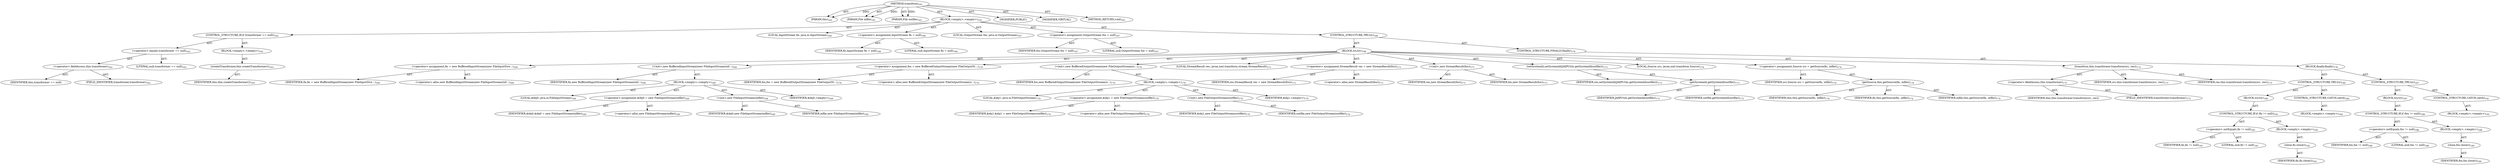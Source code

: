 digraph "transform" {  
"111669149698" [label = <(METHOD,transform)<SUB>161</SUB>> ]
"115964116993" [label = <(PARAM,this)<SUB>161</SUB>> ]
"115964117004" [label = <(PARAM,File infile)<SUB>161</SUB>> ]
"115964117005" [label = <(PARAM,File outfile)<SUB>161</SUB>> ]
"25769803780" [label = <(BLOCK,&lt;empty&gt;,&lt;empty&gt;)<SUB>161</SUB>> ]
"47244640258" [label = <(CONTROL_STRUCTURE,IF,if (transformer == null))<SUB>162</SUB>> ]
"30064771106" [label = <(&lt;operator&gt;.equals,transformer == null)<SUB>162</SUB>> ]
"30064771107" [label = <(&lt;operator&gt;.fieldAccess,this.transformer)<SUB>162</SUB>> ]
"68719476769" [label = <(IDENTIFIER,this,transformer == null)> ]
"55834574862" [label = <(FIELD_IDENTIFIER,transformer,transformer)<SUB>162</SUB>> ]
"90194313221" [label = <(LITERAL,null,transformer == null)<SUB>162</SUB>> ]
"25769803781" [label = <(BLOCK,&lt;empty&gt;,&lt;empty&gt;)<SUB>162</SUB>> ]
"30064771108" [label = <(createTransformer,this.createTransformer())<SUB>163</SUB>> ]
"68719476739" [label = <(IDENTIFIER,this,this.createTransformer())<SUB>163</SUB>> ]
"94489280512" [label = <(LOCAL,InputStream fis: java.io.InputStream)<SUB>166</SUB>> ]
"30064771109" [label = <(&lt;operator&gt;.assignment,InputStream fis = null)<SUB>166</SUB>> ]
"68719476770" [label = <(IDENTIFIER,fis,InputStream fis = null)<SUB>166</SUB>> ]
"90194313222" [label = <(LITERAL,null,InputStream fis = null)<SUB>166</SUB>> ]
"94489280513" [label = <(LOCAL,OutputStream fos: java.io.OutputStream)<SUB>167</SUB>> ]
"30064771110" [label = <(&lt;operator&gt;.assignment,OutputStream fos = null)<SUB>167</SUB>> ]
"68719476771" [label = <(IDENTIFIER,fos,OutputStream fos = null)<SUB>167</SUB>> ]
"90194313223" [label = <(LITERAL,null,OutputStream fos = null)<SUB>167</SUB>> ]
"47244640259" [label = <(CONTROL_STRUCTURE,TRY,try)<SUB>168</SUB>> ]
"25769803782" [label = <(BLOCK,try,try)<SUB>168</SUB>> ]
"30064771111" [label = <(&lt;operator&gt;.assignment,fis = new BufferedInputStream(new FileInputStre...)<SUB>169</SUB>> ]
"68719476772" [label = <(IDENTIFIER,fis,fis = new BufferedInputStream(new FileInputStre...)<SUB>169</SUB>> ]
"30064771112" [label = <(&lt;operator&gt;.alloc,new BufferedInputStream(new FileInputStream(inf...)<SUB>169</SUB>> ]
"30064771113" [label = <(&lt;init&gt;,new BufferedInputStream(new FileInputStream(inf...)<SUB>169</SUB>> ]
"68719476773" [label = <(IDENTIFIER,fis,new BufferedInputStream(new FileInputStream(inf...)<SUB>169</SUB>> ]
"25769803783" [label = <(BLOCK,&lt;empty&gt;,&lt;empty&gt;)<SUB>169</SUB>> ]
"94489280514" [label = <(LOCAL,$obj0: java.io.FileInputStream)<SUB>169</SUB>> ]
"30064771114" [label = <(&lt;operator&gt;.assignment,$obj0 = new FileInputStream(infile))<SUB>169</SUB>> ]
"68719476774" [label = <(IDENTIFIER,$obj0,$obj0 = new FileInputStream(infile))<SUB>169</SUB>> ]
"30064771115" [label = <(&lt;operator&gt;.alloc,new FileInputStream(infile))<SUB>169</SUB>> ]
"30064771116" [label = <(&lt;init&gt;,new FileInputStream(infile))<SUB>169</SUB>> ]
"68719476775" [label = <(IDENTIFIER,$obj0,new FileInputStream(infile))<SUB>169</SUB>> ]
"68719476776" [label = <(IDENTIFIER,infile,new FileInputStream(infile))<SUB>169</SUB>> ]
"68719476777" [label = <(IDENTIFIER,$obj0,&lt;empty&gt;)<SUB>169</SUB>> ]
"30064771117" [label = <(&lt;operator&gt;.assignment,fos = new BufferedOutputStream(new FileOutputSt...)<SUB>170</SUB>> ]
"68719476778" [label = <(IDENTIFIER,fos,fos = new BufferedOutputStream(new FileOutputSt...)<SUB>170</SUB>> ]
"30064771118" [label = <(&lt;operator&gt;.alloc,new BufferedOutputStream(new FileOutputStream(o...)<SUB>170</SUB>> ]
"30064771119" [label = <(&lt;init&gt;,new BufferedOutputStream(new FileOutputStream(o...)<SUB>170</SUB>> ]
"68719476779" [label = <(IDENTIFIER,fos,new BufferedOutputStream(new FileOutputStream(o...)<SUB>170</SUB>> ]
"25769803784" [label = <(BLOCK,&lt;empty&gt;,&lt;empty&gt;)<SUB>170</SUB>> ]
"94489280515" [label = <(LOCAL,$obj1: java.io.FileOutputStream)<SUB>170</SUB>> ]
"30064771120" [label = <(&lt;operator&gt;.assignment,$obj1 = new FileOutputStream(outfile))<SUB>170</SUB>> ]
"68719476780" [label = <(IDENTIFIER,$obj1,$obj1 = new FileOutputStream(outfile))<SUB>170</SUB>> ]
"30064771121" [label = <(&lt;operator&gt;.alloc,new FileOutputStream(outfile))<SUB>170</SUB>> ]
"30064771122" [label = <(&lt;init&gt;,new FileOutputStream(outfile))<SUB>170</SUB>> ]
"68719476781" [label = <(IDENTIFIER,$obj1,new FileOutputStream(outfile))<SUB>170</SUB>> ]
"68719476782" [label = <(IDENTIFIER,outfile,new FileOutputStream(outfile))<SUB>170</SUB>> ]
"68719476783" [label = <(IDENTIFIER,$obj1,&lt;empty&gt;)<SUB>170</SUB>> ]
"94489280516" [label = <(LOCAL,StreamResult res: javax.xml.transform.stream.StreamResult)<SUB>171</SUB>> ]
"30064771123" [label = <(&lt;operator&gt;.assignment,StreamResult res = new StreamResult(fos))<SUB>171</SUB>> ]
"68719476784" [label = <(IDENTIFIER,res,StreamResult res = new StreamResult(fos))<SUB>171</SUB>> ]
"30064771124" [label = <(&lt;operator&gt;.alloc,new StreamResult(fos))<SUB>171</SUB>> ]
"30064771125" [label = <(&lt;init&gt;,new StreamResult(fos))<SUB>171</SUB>> ]
"68719476785" [label = <(IDENTIFIER,res,new StreamResult(fos))<SUB>171</SUB>> ]
"68719476786" [label = <(IDENTIFIER,fos,new StreamResult(fos))<SUB>171</SUB>> ]
"30064771126" [label = <(setSystemId,setSystemId(JAXPUtils.getSystemId(outfile)))<SUB>173</SUB>> ]
"68719476787" [label = <(IDENTIFIER,res,setSystemId(JAXPUtils.getSystemId(outfile)))<SUB>173</SUB>> ]
"30064771127" [label = <(getSystemId,getSystemId(outfile))<SUB>173</SUB>> ]
"68719476788" [label = <(IDENTIFIER,JAXPUtils,getSystemId(outfile))<SUB>173</SUB>> ]
"68719476789" [label = <(IDENTIFIER,outfile,getSystemId(outfile))<SUB>173</SUB>> ]
"94489280517" [label = <(LOCAL,Source src: javax.xml.transform.Source)<SUB>174</SUB>> ]
"30064771128" [label = <(&lt;operator&gt;.assignment,Source src = getSource(fis, infile))<SUB>174</SUB>> ]
"68719476790" [label = <(IDENTIFIER,src,Source src = getSource(fis, infile))<SUB>174</SUB>> ]
"30064771129" [label = <(getSource,this.getSource(fis, infile))<SUB>174</SUB>> ]
"68719476740" [label = <(IDENTIFIER,this,this.getSource(fis, infile))<SUB>174</SUB>> ]
"68719476791" [label = <(IDENTIFIER,fis,this.getSource(fis, infile))<SUB>174</SUB>> ]
"68719476792" [label = <(IDENTIFIER,infile,this.getSource(fis, infile))<SUB>174</SUB>> ]
"30064771130" [label = <(transform,this.transformer.transform(src, res))<SUB>175</SUB>> ]
"30064771131" [label = <(&lt;operator&gt;.fieldAccess,this.transformer)<SUB>175</SUB>> ]
"68719476793" [label = <(IDENTIFIER,this,this.transformer.transform(src, res))> ]
"55834574863" [label = <(FIELD_IDENTIFIER,transformer,transformer)<SUB>175</SUB>> ]
"68719476794" [label = <(IDENTIFIER,src,this.transformer.transform(src, res))<SUB>175</SUB>> ]
"68719476795" [label = <(IDENTIFIER,res,this.transformer.transform(src, res))<SUB>175</SUB>> ]
"47244640260" [label = <(CONTROL_STRUCTURE,FINALLY,finally)<SUB>176</SUB>> ]
"25769803785" [label = <(BLOCK,finally,finally)<SUB>176</SUB>> ]
"47244640261" [label = <(CONTROL_STRUCTURE,TRY,try)<SUB>180</SUB>> ]
"25769803786" [label = <(BLOCK,try,try)<SUB>180</SUB>> ]
"47244640262" [label = <(CONTROL_STRUCTURE,IF,if (fis != null))<SUB>181</SUB>> ]
"30064771132" [label = <(&lt;operator&gt;.notEquals,fis != null)<SUB>181</SUB>> ]
"68719476796" [label = <(IDENTIFIER,fis,fis != null)<SUB>181</SUB>> ]
"90194313224" [label = <(LITERAL,null,fis != null)<SUB>181</SUB>> ]
"25769803787" [label = <(BLOCK,&lt;empty&gt;,&lt;empty&gt;)<SUB>181</SUB>> ]
"30064771133" [label = <(close,fis.close())<SUB>182</SUB>> ]
"68719476797" [label = <(IDENTIFIER,fis,fis.close())<SUB>182</SUB>> ]
"47244640263" [label = <(CONTROL_STRUCTURE,CATCH,catch)<SUB>184</SUB>> ]
"25769803788" [label = <(BLOCK,&lt;empty&gt;,&lt;empty&gt;)<SUB>184</SUB>> ]
"47244640264" [label = <(CONTROL_STRUCTURE,TRY,try)<SUB>187</SUB>> ]
"25769803789" [label = <(BLOCK,try,try)<SUB>187</SUB>> ]
"47244640265" [label = <(CONTROL_STRUCTURE,IF,if (fos != null))<SUB>188</SUB>> ]
"30064771134" [label = <(&lt;operator&gt;.notEquals,fos != null)<SUB>188</SUB>> ]
"68719476798" [label = <(IDENTIFIER,fos,fos != null)<SUB>188</SUB>> ]
"90194313225" [label = <(LITERAL,null,fos != null)<SUB>188</SUB>> ]
"25769803790" [label = <(BLOCK,&lt;empty&gt;,&lt;empty&gt;)<SUB>188</SUB>> ]
"30064771135" [label = <(close,fos.close())<SUB>189</SUB>> ]
"68719476799" [label = <(IDENTIFIER,fos,fos.close())<SUB>189</SUB>> ]
"47244640266" [label = <(CONTROL_STRUCTURE,CATCH,catch)<SUB>191</SUB>> ]
"25769803791" [label = <(BLOCK,&lt;empty&gt;,&lt;empty&gt;)<SUB>191</SUB>> ]
"133143986192" [label = <(MODIFIER,PUBLIC)> ]
"133143986193" [label = <(MODIFIER,VIRTUAL)> ]
"128849018882" [label = <(METHOD_RETURN,void)<SUB>161</SUB>> ]
  "111669149698" -> "115964116993"  [ label = "AST: "] 
  "111669149698" -> "115964117004"  [ label = "AST: "] 
  "111669149698" -> "115964117005"  [ label = "AST: "] 
  "111669149698" -> "25769803780"  [ label = "AST: "] 
  "111669149698" -> "133143986192"  [ label = "AST: "] 
  "111669149698" -> "133143986193"  [ label = "AST: "] 
  "111669149698" -> "128849018882"  [ label = "AST: "] 
  "25769803780" -> "47244640258"  [ label = "AST: "] 
  "25769803780" -> "94489280512"  [ label = "AST: "] 
  "25769803780" -> "30064771109"  [ label = "AST: "] 
  "25769803780" -> "94489280513"  [ label = "AST: "] 
  "25769803780" -> "30064771110"  [ label = "AST: "] 
  "25769803780" -> "47244640259"  [ label = "AST: "] 
  "47244640258" -> "30064771106"  [ label = "AST: "] 
  "47244640258" -> "25769803781"  [ label = "AST: "] 
  "30064771106" -> "30064771107"  [ label = "AST: "] 
  "30064771106" -> "90194313221"  [ label = "AST: "] 
  "30064771107" -> "68719476769"  [ label = "AST: "] 
  "30064771107" -> "55834574862"  [ label = "AST: "] 
  "25769803781" -> "30064771108"  [ label = "AST: "] 
  "30064771108" -> "68719476739"  [ label = "AST: "] 
  "30064771109" -> "68719476770"  [ label = "AST: "] 
  "30064771109" -> "90194313222"  [ label = "AST: "] 
  "30064771110" -> "68719476771"  [ label = "AST: "] 
  "30064771110" -> "90194313223"  [ label = "AST: "] 
  "47244640259" -> "25769803782"  [ label = "AST: "] 
  "47244640259" -> "47244640260"  [ label = "AST: "] 
  "25769803782" -> "30064771111"  [ label = "AST: "] 
  "25769803782" -> "30064771113"  [ label = "AST: "] 
  "25769803782" -> "30064771117"  [ label = "AST: "] 
  "25769803782" -> "30064771119"  [ label = "AST: "] 
  "25769803782" -> "94489280516"  [ label = "AST: "] 
  "25769803782" -> "30064771123"  [ label = "AST: "] 
  "25769803782" -> "30064771125"  [ label = "AST: "] 
  "25769803782" -> "30064771126"  [ label = "AST: "] 
  "25769803782" -> "94489280517"  [ label = "AST: "] 
  "25769803782" -> "30064771128"  [ label = "AST: "] 
  "25769803782" -> "30064771130"  [ label = "AST: "] 
  "30064771111" -> "68719476772"  [ label = "AST: "] 
  "30064771111" -> "30064771112"  [ label = "AST: "] 
  "30064771113" -> "68719476773"  [ label = "AST: "] 
  "30064771113" -> "25769803783"  [ label = "AST: "] 
  "25769803783" -> "94489280514"  [ label = "AST: "] 
  "25769803783" -> "30064771114"  [ label = "AST: "] 
  "25769803783" -> "30064771116"  [ label = "AST: "] 
  "25769803783" -> "68719476777"  [ label = "AST: "] 
  "30064771114" -> "68719476774"  [ label = "AST: "] 
  "30064771114" -> "30064771115"  [ label = "AST: "] 
  "30064771116" -> "68719476775"  [ label = "AST: "] 
  "30064771116" -> "68719476776"  [ label = "AST: "] 
  "30064771117" -> "68719476778"  [ label = "AST: "] 
  "30064771117" -> "30064771118"  [ label = "AST: "] 
  "30064771119" -> "68719476779"  [ label = "AST: "] 
  "30064771119" -> "25769803784"  [ label = "AST: "] 
  "25769803784" -> "94489280515"  [ label = "AST: "] 
  "25769803784" -> "30064771120"  [ label = "AST: "] 
  "25769803784" -> "30064771122"  [ label = "AST: "] 
  "25769803784" -> "68719476783"  [ label = "AST: "] 
  "30064771120" -> "68719476780"  [ label = "AST: "] 
  "30064771120" -> "30064771121"  [ label = "AST: "] 
  "30064771122" -> "68719476781"  [ label = "AST: "] 
  "30064771122" -> "68719476782"  [ label = "AST: "] 
  "30064771123" -> "68719476784"  [ label = "AST: "] 
  "30064771123" -> "30064771124"  [ label = "AST: "] 
  "30064771125" -> "68719476785"  [ label = "AST: "] 
  "30064771125" -> "68719476786"  [ label = "AST: "] 
  "30064771126" -> "68719476787"  [ label = "AST: "] 
  "30064771126" -> "30064771127"  [ label = "AST: "] 
  "30064771127" -> "68719476788"  [ label = "AST: "] 
  "30064771127" -> "68719476789"  [ label = "AST: "] 
  "30064771128" -> "68719476790"  [ label = "AST: "] 
  "30064771128" -> "30064771129"  [ label = "AST: "] 
  "30064771129" -> "68719476740"  [ label = "AST: "] 
  "30064771129" -> "68719476791"  [ label = "AST: "] 
  "30064771129" -> "68719476792"  [ label = "AST: "] 
  "30064771130" -> "30064771131"  [ label = "AST: "] 
  "30064771130" -> "68719476794"  [ label = "AST: "] 
  "30064771130" -> "68719476795"  [ label = "AST: "] 
  "30064771131" -> "68719476793"  [ label = "AST: "] 
  "30064771131" -> "55834574863"  [ label = "AST: "] 
  "47244640260" -> "25769803785"  [ label = "AST: "] 
  "25769803785" -> "47244640261"  [ label = "AST: "] 
  "25769803785" -> "47244640264"  [ label = "AST: "] 
  "47244640261" -> "25769803786"  [ label = "AST: "] 
  "47244640261" -> "47244640263"  [ label = "AST: "] 
  "25769803786" -> "47244640262"  [ label = "AST: "] 
  "47244640262" -> "30064771132"  [ label = "AST: "] 
  "47244640262" -> "25769803787"  [ label = "AST: "] 
  "30064771132" -> "68719476796"  [ label = "AST: "] 
  "30064771132" -> "90194313224"  [ label = "AST: "] 
  "25769803787" -> "30064771133"  [ label = "AST: "] 
  "30064771133" -> "68719476797"  [ label = "AST: "] 
  "47244640263" -> "25769803788"  [ label = "AST: "] 
  "47244640264" -> "25769803789"  [ label = "AST: "] 
  "47244640264" -> "47244640266"  [ label = "AST: "] 
  "25769803789" -> "47244640265"  [ label = "AST: "] 
  "47244640265" -> "30064771134"  [ label = "AST: "] 
  "47244640265" -> "25769803790"  [ label = "AST: "] 
  "30064771134" -> "68719476798"  [ label = "AST: "] 
  "30064771134" -> "90194313225"  [ label = "AST: "] 
  "25769803790" -> "30064771135"  [ label = "AST: "] 
  "30064771135" -> "68719476799"  [ label = "AST: "] 
  "47244640266" -> "25769803791"  [ label = "AST: "] 
  "111669149698" -> "115964116993"  [ label = "DDG: "] 
  "111669149698" -> "115964117004"  [ label = "DDG: "] 
  "111669149698" -> "115964117005"  [ label = "DDG: "] 
}
